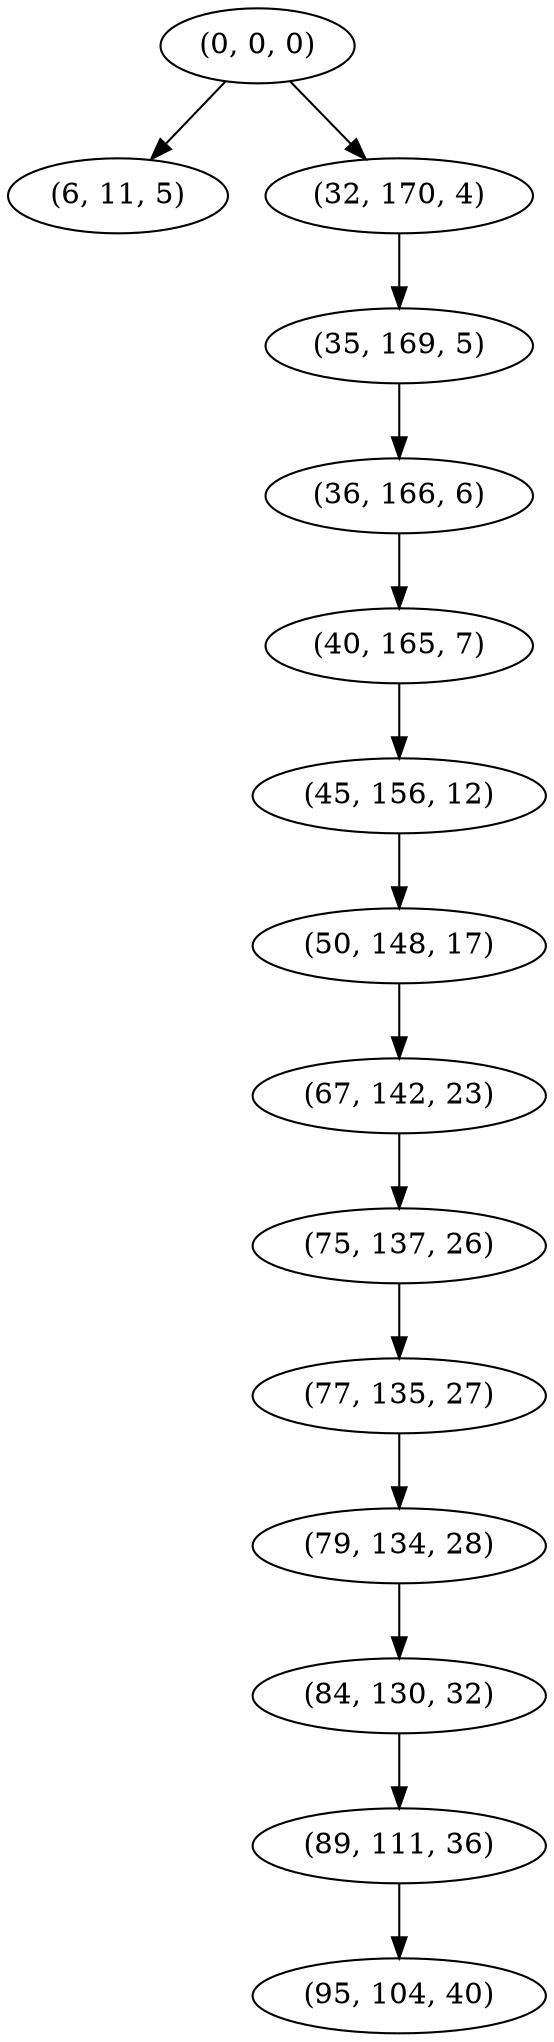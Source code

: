 digraph tree {
    "(0, 0, 0)";
    "(6, 11, 5)";
    "(32, 170, 4)";
    "(35, 169, 5)";
    "(36, 166, 6)";
    "(40, 165, 7)";
    "(45, 156, 12)";
    "(50, 148, 17)";
    "(67, 142, 23)";
    "(75, 137, 26)";
    "(77, 135, 27)";
    "(79, 134, 28)";
    "(84, 130, 32)";
    "(89, 111, 36)";
    "(95, 104, 40)";
    "(0, 0, 0)" -> "(6, 11, 5)";
    "(0, 0, 0)" -> "(32, 170, 4)";
    "(32, 170, 4)" -> "(35, 169, 5)";
    "(35, 169, 5)" -> "(36, 166, 6)";
    "(36, 166, 6)" -> "(40, 165, 7)";
    "(40, 165, 7)" -> "(45, 156, 12)";
    "(45, 156, 12)" -> "(50, 148, 17)";
    "(50, 148, 17)" -> "(67, 142, 23)";
    "(67, 142, 23)" -> "(75, 137, 26)";
    "(75, 137, 26)" -> "(77, 135, 27)";
    "(77, 135, 27)" -> "(79, 134, 28)";
    "(79, 134, 28)" -> "(84, 130, 32)";
    "(84, 130, 32)" -> "(89, 111, 36)";
    "(89, 111, 36)" -> "(95, 104, 40)";
}
